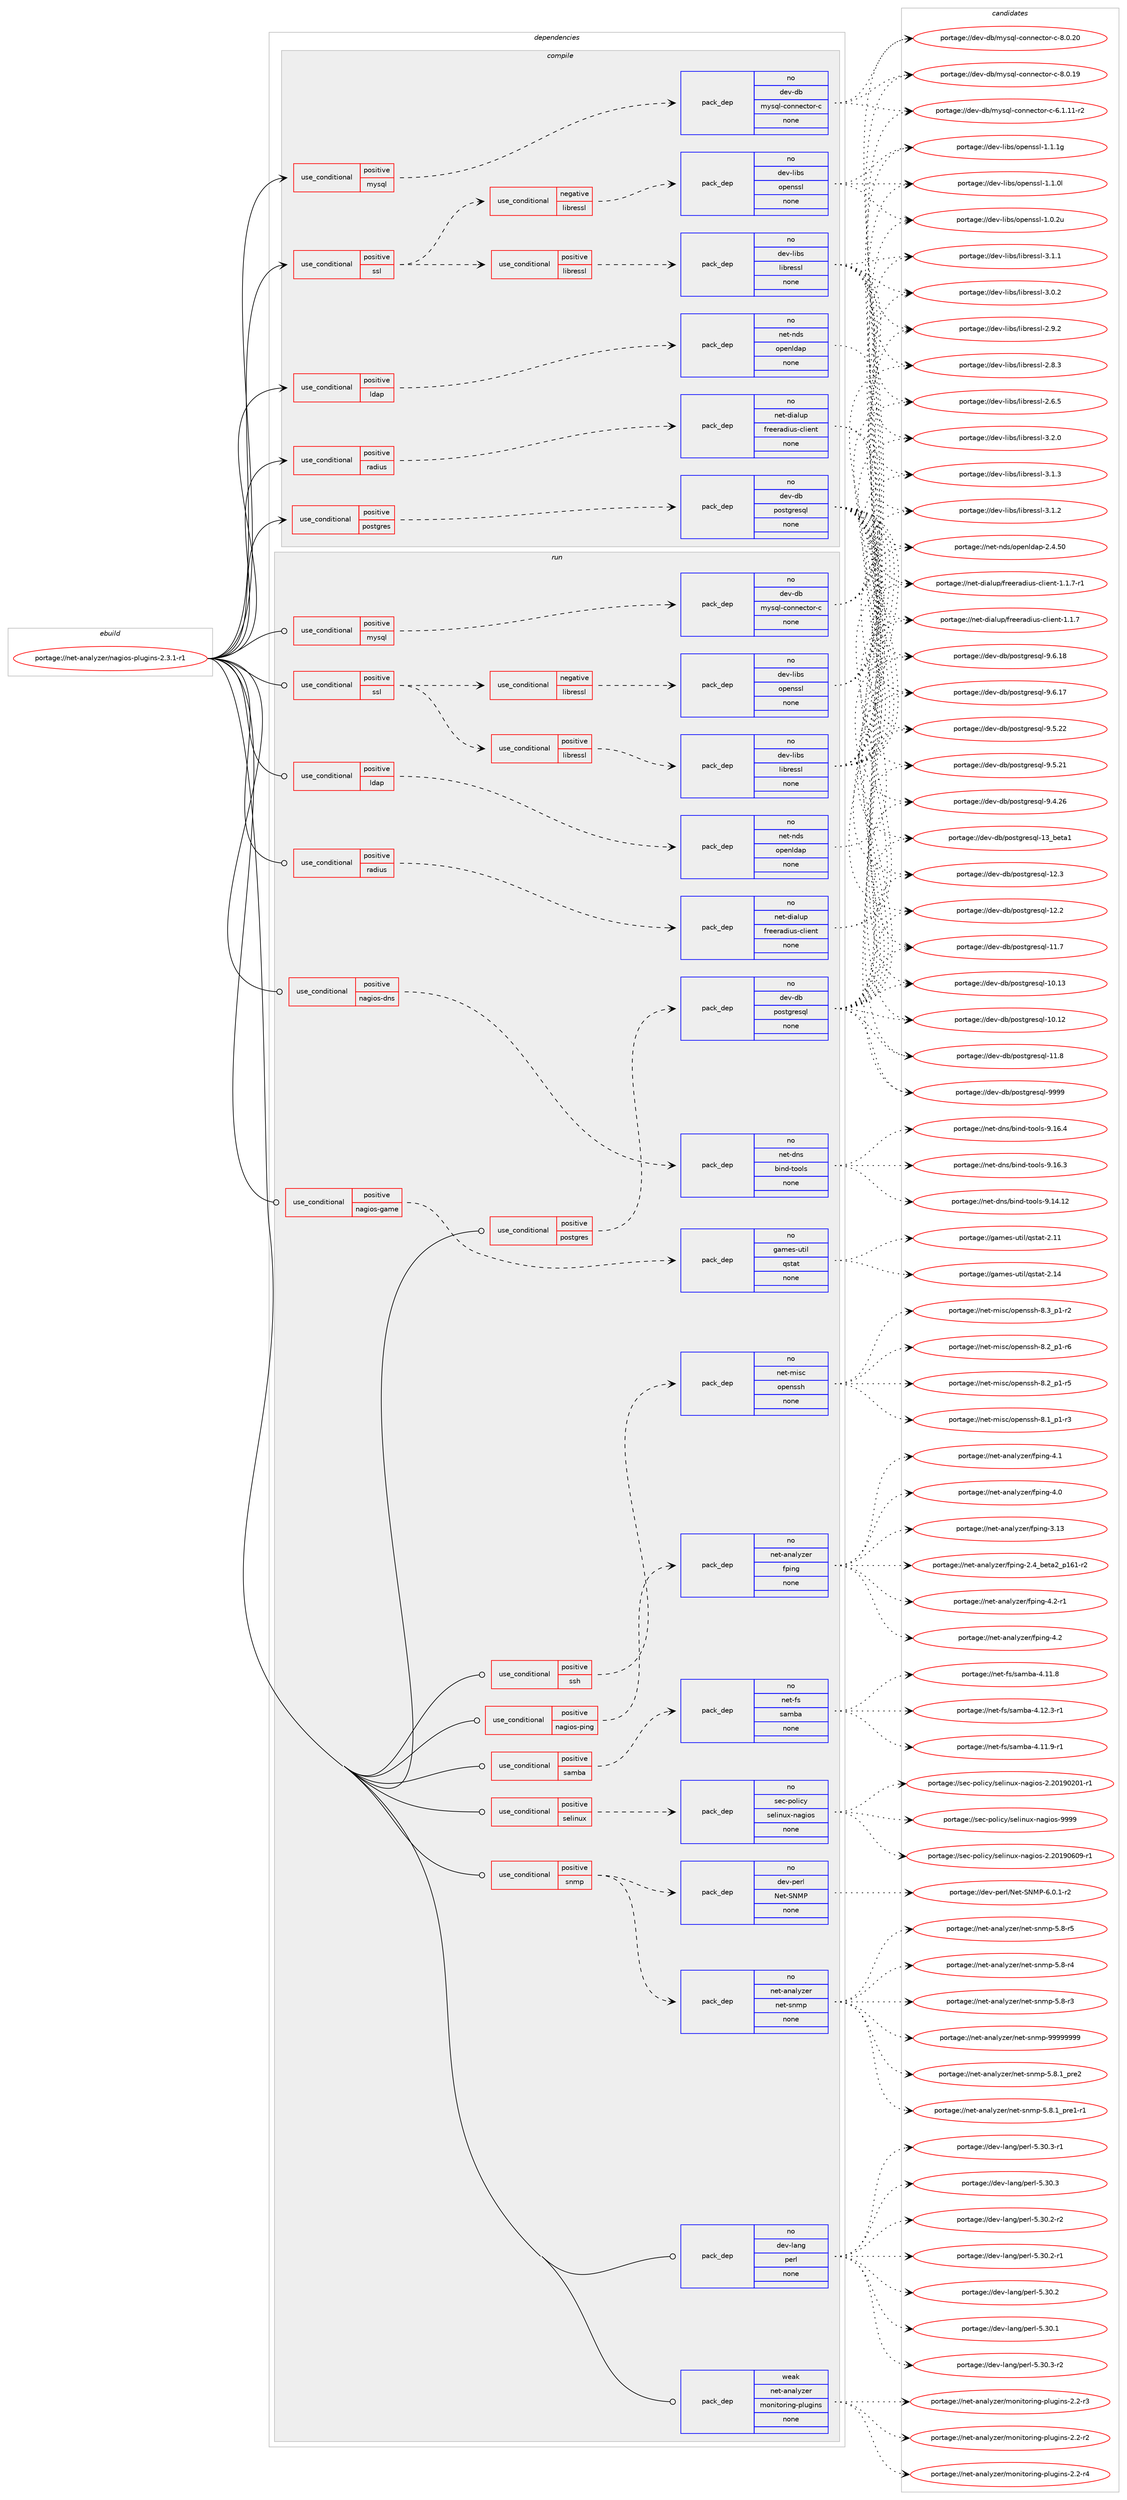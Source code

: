 digraph prolog {

# *************
# Graph options
# *************

newrank=true;
concentrate=true;
compound=true;
graph [rankdir=LR,fontname=Helvetica,fontsize=10,ranksep=1.5];#, ranksep=2.5, nodesep=0.2];
edge  [arrowhead=vee];
node  [fontname=Helvetica,fontsize=10];

# **********
# The ebuild
# **********

subgraph cluster_leftcol {
color=gray;
rank=same;
label=<<i>ebuild</i>>;
id [label="portage://net-analyzer/nagios-plugins-2.3.1-r1", color=red, width=4, href="../net-analyzer/nagios-plugins-2.3.1-r1.svg"];
}

# ****************
# The dependencies
# ****************

subgraph cluster_midcol {
color=gray;
label=<<i>dependencies</i>>;
subgraph cluster_compile {
fillcolor="#eeeeee";
style=filled;
label=<<i>compile</i>>;
subgraph cond921 {
dependency7381 [label=<<TABLE BORDER="0" CELLBORDER="1" CELLSPACING="0" CELLPADDING="4"><TR><TD ROWSPAN="3" CELLPADDING="10">use_conditional</TD></TR><TR><TD>positive</TD></TR><TR><TD>ldap</TD></TR></TABLE>>, shape=none, color=red];
subgraph pack6382 {
dependency7382 [label=<<TABLE BORDER="0" CELLBORDER="1" CELLSPACING="0" CELLPADDING="4" WIDTH="220"><TR><TD ROWSPAN="6" CELLPADDING="30">pack_dep</TD></TR><TR><TD WIDTH="110">no</TD></TR><TR><TD>net-nds</TD></TR><TR><TD>openldap</TD></TR><TR><TD>none</TD></TR><TR><TD></TD></TR></TABLE>>, shape=none, color=blue];
}
dependency7381:e -> dependency7382:w [weight=20,style="dashed",arrowhead="vee"];
}
id:e -> dependency7381:w [weight=20,style="solid",arrowhead="vee"];
subgraph cond922 {
dependency7383 [label=<<TABLE BORDER="0" CELLBORDER="1" CELLSPACING="0" CELLPADDING="4"><TR><TD ROWSPAN="3" CELLPADDING="10">use_conditional</TD></TR><TR><TD>positive</TD></TR><TR><TD>mysql</TD></TR></TABLE>>, shape=none, color=red];
subgraph pack6383 {
dependency7384 [label=<<TABLE BORDER="0" CELLBORDER="1" CELLSPACING="0" CELLPADDING="4" WIDTH="220"><TR><TD ROWSPAN="6" CELLPADDING="30">pack_dep</TD></TR><TR><TD WIDTH="110">no</TD></TR><TR><TD>dev-db</TD></TR><TR><TD>mysql-connector-c</TD></TR><TR><TD>none</TD></TR><TR><TD></TD></TR></TABLE>>, shape=none, color=blue];
}
dependency7383:e -> dependency7384:w [weight=20,style="dashed",arrowhead="vee"];
}
id:e -> dependency7383:w [weight=20,style="solid",arrowhead="vee"];
subgraph cond923 {
dependency7385 [label=<<TABLE BORDER="0" CELLBORDER="1" CELLSPACING="0" CELLPADDING="4"><TR><TD ROWSPAN="3" CELLPADDING="10">use_conditional</TD></TR><TR><TD>positive</TD></TR><TR><TD>postgres</TD></TR></TABLE>>, shape=none, color=red];
subgraph pack6384 {
dependency7386 [label=<<TABLE BORDER="0" CELLBORDER="1" CELLSPACING="0" CELLPADDING="4" WIDTH="220"><TR><TD ROWSPAN="6" CELLPADDING="30">pack_dep</TD></TR><TR><TD WIDTH="110">no</TD></TR><TR><TD>dev-db</TD></TR><TR><TD>postgresql</TD></TR><TR><TD>none</TD></TR><TR><TD></TD></TR></TABLE>>, shape=none, color=blue];
}
dependency7385:e -> dependency7386:w [weight=20,style="dashed",arrowhead="vee"];
}
id:e -> dependency7385:w [weight=20,style="solid",arrowhead="vee"];
subgraph cond924 {
dependency7387 [label=<<TABLE BORDER="0" CELLBORDER="1" CELLSPACING="0" CELLPADDING="4"><TR><TD ROWSPAN="3" CELLPADDING="10">use_conditional</TD></TR><TR><TD>positive</TD></TR><TR><TD>radius</TD></TR></TABLE>>, shape=none, color=red];
subgraph pack6385 {
dependency7388 [label=<<TABLE BORDER="0" CELLBORDER="1" CELLSPACING="0" CELLPADDING="4" WIDTH="220"><TR><TD ROWSPAN="6" CELLPADDING="30">pack_dep</TD></TR><TR><TD WIDTH="110">no</TD></TR><TR><TD>net-dialup</TD></TR><TR><TD>freeradius-client</TD></TR><TR><TD>none</TD></TR><TR><TD></TD></TR></TABLE>>, shape=none, color=blue];
}
dependency7387:e -> dependency7388:w [weight=20,style="dashed",arrowhead="vee"];
}
id:e -> dependency7387:w [weight=20,style="solid",arrowhead="vee"];
subgraph cond925 {
dependency7389 [label=<<TABLE BORDER="0" CELLBORDER="1" CELLSPACING="0" CELLPADDING="4"><TR><TD ROWSPAN="3" CELLPADDING="10">use_conditional</TD></TR><TR><TD>positive</TD></TR><TR><TD>ssl</TD></TR></TABLE>>, shape=none, color=red];
subgraph cond926 {
dependency7390 [label=<<TABLE BORDER="0" CELLBORDER="1" CELLSPACING="0" CELLPADDING="4"><TR><TD ROWSPAN="3" CELLPADDING="10">use_conditional</TD></TR><TR><TD>negative</TD></TR><TR><TD>libressl</TD></TR></TABLE>>, shape=none, color=red];
subgraph pack6386 {
dependency7391 [label=<<TABLE BORDER="0" CELLBORDER="1" CELLSPACING="0" CELLPADDING="4" WIDTH="220"><TR><TD ROWSPAN="6" CELLPADDING="30">pack_dep</TD></TR><TR><TD WIDTH="110">no</TD></TR><TR><TD>dev-libs</TD></TR><TR><TD>openssl</TD></TR><TR><TD>none</TD></TR><TR><TD></TD></TR></TABLE>>, shape=none, color=blue];
}
dependency7390:e -> dependency7391:w [weight=20,style="dashed",arrowhead="vee"];
}
dependency7389:e -> dependency7390:w [weight=20,style="dashed",arrowhead="vee"];
subgraph cond927 {
dependency7392 [label=<<TABLE BORDER="0" CELLBORDER="1" CELLSPACING="0" CELLPADDING="4"><TR><TD ROWSPAN="3" CELLPADDING="10">use_conditional</TD></TR><TR><TD>positive</TD></TR><TR><TD>libressl</TD></TR></TABLE>>, shape=none, color=red];
subgraph pack6387 {
dependency7393 [label=<<TABLE BORDER="0" CELLBORDER="1" CELLSPACING="0" CELLPADDING="4" WIDTH="220"><TR><TD ROWSPAN="6" CELLPADDING="30">pack_dep</TD></TR><TR><TD WIDTH="110">no</TD></TR><TR><TD>dev-libs</TD></TR><TR><TD>libressl</TD></TR><TR><TD>none</TD></TR><TR><TD></TD></TR></TABLE>>, shape=none, color=blue];
}
dependency7392:e -> dependency7393:w [weight=20,style="dashed",arrowhead="vee"];
}
dependency7389:e -> dependency7392:w [weight=20,style="dashed",arrowhead="vee"];
}
id:e -> dependency7389:w [weight=20,style="solid",arrowhead="vee"];
}
subgraph cluster_compileandrun {
fillcolor="#eeeeee";
style=filled;
label=<<i>compile and run</i>>;
}
subgraph cluster_run {
fillcolor="#eeeeee";
style=filled;
label=<<i>run</i>>;
subgraph cond928 {
dependency7394 [label=<<TABLE BORDER="0" CELLBORDER="1" CELLSPACING="0" CELLPADDING="4"><TR><TD ROWSPAN="3" CELLPADDING="10">use_conditional</TD></TR><TR><TD>positive</TD></TR><TR><TD>ldap</TD></TR></TABLE>>, shape=none, color=red];
subgraph pack6388 {
dependency7395 [label=<<TABLE BORDER="0" CELLBORDER="1" CELLSPACING="0" CELLPADDING="4" WIDTH="220"><TR><TD ROWSPAN="6" CELLPADDING="30">pack_dep</TD></TR><TR><TD WIDTH="110">no</TD></TR><TR><TD>net-nds</TD></TR><TR><TD>openldap</TD></TR><TR><TD>none</TD></TR><TR><TD></TD></TR></TABLE>>, shape=none, color=blue];
}
dependency7394:e -> dependency7395:w [weight=20,style="dashed",arrowhead="vee"];
}
id:e -> dependency7394:w [weight=20,style="solid",arrowhead="odot"];
subgraph cond929 {
dependency7396 [label=<<TABLE BORDER="0" CELLBORDER="1" CELLSPACING="0" CELLPADDING="4"><TR><TD ROWSPAN="3" CELLPADDING="10">use_conditional</TD></TR><TR><TD>positive</TD></TR><TR><TD>mysql</TD></TR></TABLE>>, shape=none, color=red];
subgraph pack6389 {
dependency7397 [label=<<TABLE BORDER="0" CELLBORDER="1" CELLSPACING="0" CELLPADDING="4" WIDTH="220"><TR><TD ROWSPAN="6" CELLPADDING="30">pack_dep</TD></TR><TR><TD WIDTH="110">no</TD></TR><TR><TD>dev-db</TD></TR><TR><TD>mysql-connector-c</TD></TR><TR><TD>none</TD></TR><TR><TD></TD></TR></TABLE>>, shape=none, color=blue];
}
dependency7396:e -> dependency7397:w [weight=20,style="dashed",arrowhead="vee"];
}
id:e -> dependency7396:w [weight=20,style="solid",arrowhead="odot"];
subgraph cond930 {
dependency7398 [label=<<TABLE BORDER="0" CELLBORDER="1" CELLSPACING="0" CELLPADDING="4"><TR><TD ROWSPAN="3" CELLPADDING="10">use_conditional</TD></TR><TR><TD>positive</TD></TR><TR><TD>nagios-dns</TD></TR></TABLE>>, shape=none, color=red];
subgraph pack6390 {
dependency7399 [label=<<TABLE BORDER="0" CELLBORDER="1" CELLSPACING="0" CELLPADDING="4" WIDTH="220"><TR><TD ROWSPAN="6" CELLPADDING="30">pack_dep</TD></TR><TR><TD WIDTH="110">no</TD></TR><TR><TD>net-dns</TD></TR><TR><TD>bind-tools</TD></TR><TR><TD>none</TD></TR><TR><TD></TD></TR></TABLE>>, shape=none, color=blue];
}
dependency7398:e -> dependency7399:w [weight=20,style="dashed",arrowhead="vee"];
}
id:e -> dependency7398:w [weight=20,style="solid",arrowhead="odot"];
subgraph cond931 {
dependency7400 [label=<<TABLE BORDER="0" CELLBORDER="1" CELLSPACING="0" CELLPADDING="4"><TR><TD ROWSPAN="3" CELLPADDING="10">use_conditional</TD></TR><TR><TD>positive</TD></TR><TR><TD>nagios-game</TD></TR></TABLE>>, shape=none, color=red];
subgraph pack6391 {
dependency7401 [label=<<TABLE BORDER="0" CELLBORDER="1" CELLSPACING="0" CELLPADDING="4" WIDTH="220"><TR><TD ROWSPAN="6" CELLPADDING="30">pack_dep</TD></TR><TR><TD WIDTH="110">no</TD></TR><TR><TD>games-util</TD></TR><TR><TD>qstat</TD></TR><TR><TD>none</TD></TR><TR><TD></TD></TR></TABLE>>, shape=none, color=blue];
}
dependency7400:e -> dependency7401:w [weight=20,style="dashed",arrowhead="vee"];
}
id:e -> dependency7400:w [weight=20,style="solid",arrowhead="odot"];
subgraph cond932 {
dependency7402 [label=<<TABLE BORDER="0" CELLBORDER="1" CELLSPACING="0" CELLPADDING="4"><TR><TD ROWSPAN="3" CELLPADDING="10">use_conditional</TD></TR><TR><TD>positive</TD></TR><TR><TD>nagios-ping</TD></TR></TABLE>>, shape=none, color=red];
subgraph pack6392 {
dependency7403 [label=<<TABLE BORDER="0" CELLBORDER="1" CELLSPACING="0" CELLPADDING="4" WIDTH="220"><TR><TD ROWSPAN="6" CELLPADDING="30">pack_dep</TD></TR><TR><TD WIDTH="110">no</TD></TR><TR><TD>net-analyzer</TD></TR><TR><TD>fping</TD></TR><TR><TD>none</TD></TR><TR><TD></TD></TR></TABLE>>, shape=none, color=blue];
}
dependency7402:e -> dependency7403:w [weight=20,style="dashed",arrowhead="vee"];
}
id:e -> dependency7402:w [weight=20,style="solid",arrowhead="odot"];
subgraph cond933 {
dependency7404 [label=<<TABLE BORDER="0" CELLBORDER="1" CELLSPACING="0" CELLPADDING="4"><TR><TD ROWSPAN="3" CELLPADDING="10">use_conditional</TD></TR><TR><TD>positive</TD></TR><TR><TD>postgres</TD></TR></TABLE>>, shape=none, color=red];
subgraph pack6393 {
dependency7405 [label=<<TABLE BORDER="0" CELLBORDER="1" CELLSPACING="0" CELLPADDING="4" WIDTH="220"><TR><TD ROWSPAN="6" CELLPADDING="30">pack_dep</TD></TR><TR><TD WIDTH="110">no</TD></TR><TR><TD>dev-db</TD></TR><TR><TD>postgresql</TD></TR><TR><TD>none</TD></TR><TR><TD></TD></TR></TABLE>>, shape=none, color=blue];
}
dependency7404:e -> dependency7405:w [weight=20,style="dashed",arrowhead="vee"];
}
id:e -> dependency7404:w [weight=20,style="solid",arrowhead="odot"];
subgraph cond934 {
dependency7406 [label=<<TABLE BORDER="0" CELLBORDER="1" CELLSPACING="0" CELLPADDING="4"><TR><TD ROWSPAN="3" CELLPADDING="10">use_conditional</TD></TR><TR><TD>positive</TD></TR><TR><TD>radius</TD></TR></TABLE>>, shape=none, color=red];
subgraph pack6394 {
dependency7407 [label=<<TABLE BORDER="0" CELLBORDER="1" CELLSPACING="0" CELLPADDING="4" WIDTH="220"><TR><TD ROWSPAN="6" CELLPADDING="30">pack_dep</TD></TR><TR><TD WIDTH="110">no</TD></TR><TR><TD>net-dialup</TD></TR><TR><TD>freeradius-client</TD></TR><TR><TD>none</TD></TR><TR><TD></TD></TR></TABLE>>, shape=none, color=blue];
}
dependency7406:e -> dependency7407:w [weight=20,style="dashed",arrowhead="vee"];
}
id:e -> dependency7406:w [weight=20,style="solid",arrowhead="odot"];
subgraph cond935 {
dependency7408 [label=<<TABLE BORDER="0" CELLBORDER="1" CELLSPACING="0" CELLPADDING="4"><TR><TD ROWSPAN="3" CELLPADDING="10">use_conditional</TD></TR><TR><TD>positive</TD></TR><TR><TD>samba</TD></TR></TABLE>>, shape=none, color=red];
subgraph pack6395 {
dependency7409 [label=<<TABLE BORDER="0" CELLBORDER="1" CELLSPACING="0" CELLPADDING="4" WIDTH="220"><TR><TD ROWSPAN="6" CELLPADDING="30">pack_dep</TD></TR><TR><TD WIDTH="110">no</TD></TR><TR><TD>net-fs</TD></TR><TR><TD>samba</TD></TR><TR><TD>none</TD></TR><TR><TD></TD></TR></TABLE>>, shape=none, color=blue];
}
dependency7408:e -> dependency7409:w [weight=20,style="dashed",arrowhead="vee"];
}
id:e -> dependency7408:w [weight=20,style="solid",arrowhead="odot"];
subgraph cond936 {
dependency7410 [label=<<TABLE BORDER="0" CELLBORDER="1" CELLSPACING="0" CELLPADDING="4"><TR><TD ROWSPAN="3" CELLPADDING="10">use_conditional</TD></TR><TR><TD>positive</TD></TR><TR><TD>selinux</TD></TR></TABLE>>, shape=none, color=red];
subgraph pack6396 {
dependency7411 [label=<<TABLE BORDER="0" CELLBORDER="1" CELLSPACING="0" CELLPADDING="4" WIDTH="220"><TR><TD ROWSPAN="6" CELLPADDING="30">pack_dep</TD></TR><TR><TD WIDTH="110">no</TD></TR><TR><TD>sec-policy</TD></TR><TR><TD>selinux-nagios</TD></TR><TR><TD>none</TD></TR><TR><TD></TD></TR></TABLE>>, shape=none, color=blue];
}
dependency7410:e -> dependency7411:w [weight=20,style="dashed",arrowhead="vee"];
}
id:e -> dependency7410:w [weight=20,style="solid",arrowhead="odot"];
subgraph cond937 {
dependency7412 [label=<<TABLE BORDER="0" CELLBORDER="1" CELLSPACING="0" CELLPADDING="4"><TR><TD ROWSPAN="3" CELLPADDING="10">use_conditional</TD></TR><TR><TD>positive</TD></TR><TR><TD>snmp</TD></TR></TABLE>>, shape=none, color=red];
subgraph pack6397 {
dependency7413 [label=<<TABLE BORDER="0" CELLBORDER="1" CELLSPACING="0" CELLPADDING="4" WIDTH="220"><TR><TD ROWSPAN="6" CELLPADDING="30">pack_dep</TD></TR><TR><TD WIDTH="110">no</TD></TR><TR><TD>dev-perl</TD></TR><TR><TD>Net-SNMP</TD></TR><TR><TD>none</TD></TR><TR><TD></TD></TR></TABLE>>, shape=none, color=blue];
}
dependency7412:e -> dependency7413:w [weight=20,style="dashed",arrowhead="vee"];
subgraph pack6398 {
dependency7414 [label=<<TABLE BORDER="0" CELLBORDER="1" CELLSPACING="0" CELLPADDING="4" WIDTH="220"><TR><TD ROWSPAN="6" CELLPADDING="30">pack_dep</TD></TR><TR><TD WIDTH="110">no</TD></TR><TR><TD>net-analyzer</TD></TR><TR><TD>net-snmp</TD></TR><TR><TD>none</TD></TR><TR><TD></TD></TR></TABLE>>, shape=none, color=blue];
}
dependency7412:e -> dependency7414:w [weight=20,style="dashed",arrowhead="vee"];
}
id:e -> dependency7412:w [weight=20,style="solid",arrowhead="odot"];
subgraph cond938 {
dependency7415 [label=<<TABLE BORDER="0" CELLBORDER="1" CELLSPACING="0" CELLPADDING="4"><TR><TD ROWSPAN="3" CELLPADDING="10">use_conditional</TD></TR><TR><TD>positive</TD></TR><TR><TD>ssh</TD></TR></TABLE>>, shape=none, color=red];
subgraph pack6399 {
dependency7416 [label=<<TABLE BORDER="0" CELLBORDER="1" CELLSPACING="0" CELLPADDING="4" WIDTH="220"><TR><TD ROWSPAN="6" CELLPADDING="30">pack_dep</TD></TR><TR><TD WIDTH="110">no</TD></TR><TR><TD>net-misc</TD></TR><TR><TD>openssh</TD></TR><TR><TD>none</TD></TR><TR><TD></TD></TR></TABLE>>, shape=none, color=blue];
}
dependency7415:e -> dependency7416:w [weight=20,style="dashed",arrowhead="vee"];
}
id:e -> dependency7415:w [weight=20,style="solid",arrowhead="odot"];
subgraph cond939 {
dependency7417 [label=<<TABLE BORDER="0" CELLBORDER="1" CELLSPACING="0" CELLPADDING="4"><TR><TD ROWSPAN="3" CELLPADDING="10">use_conditional</TD></TR><TR><TD>positive</TD></TR><TR><TD>ssl</TD></TR></TABLE>>, shape=none, color=red];
subgraph cond940 {
dependency7418 [label=<<TABLE BORDER="0" CELLBORDER="1" CELLSPACING="0" CELLPADDING="4"><TR><TD ROWSPAN="3" CELLPADDING="10">use_conditional</TD></TR><TR><TD>negative</TD></TR><TR><TD>libressl</TD></TR></TABLE>>, shape=none, color=red];
subgraph pack6400 {
dependency7419 [label=<<TABLE BORDER="0" CELLBORDER="1" CELLSPACING="0" CELLPADDING="4" WIDTH="220"><TR><TD ROWSPAN="6" CELLPADDING="30">pack_dep</TD></TR><TR><TD WIDTH="110">no</TD></TR><TR><TD>dev-libs</TD></TR><TR><TD>openssl</TD></TR><TR><TD>none</TD></TR><TR><TD></TD></TR></TABLE>>, shape=none, color=blue];
}
dependency7418:e -> dependency7419:w [weight=20,style="dashed",arrowhead="vee"];
}
dependency7417:e -> dependency7418:w [weight=20,style="dashed",arrowhead="vee"];
subgraph cond941 {
dependency7420 [label=<<TABLE BORDER="0" CELLBORDER="1" CELLSPACING="0" CELLPADDING="4"><TR><TD ROWSPAN="3" CELLPADDING="10">use_conditional</TD></TR><TR><TD>positive</TD></TR><TR><TD>libressl</TD></TR></TABLE>>, shape=none, color=red];
subgraph pack6401 {
dependency7421 [label=<<TABLE BORDER="0" CELLBORDER="1" CELLSPACING="0" CELLPADDING="4" WIDTH="220"><TR><TD ROWSPAN="6" CELLPADDING="30">pack_dep</TD></TR><TR><TD WIDTH="110">no</TD></TR><TR><TD>dev-libs</TD></TR><TR><TD>libressl</TD></TR><TR><TD>none</TD></TR><TR><TD></TD></TR></TABLE>>, shape=none, color=blue];
}
dependency7420:e -> dependency7421:w [weight=20,style="dashed",arrowhead="vee"];
}
dependency7417:e -> dependency7420:w [weight=20,style="dashed",arrowhead="vee"];
}
id:e -> dependency7417:w [weight=20,style="solid",arrowhead="odot"];
subgraph pack6402 {
dependency7422 [label=<<TABLE BORDER="0" CELLBORDER="1" CELLSPACING="0" CELLPADDING="4" WIDTH="220"><TR><TD ROWSPAN="6" CELLPADDING="30">pack_dep</TD></TR><TR><TD WIDTH="110">no</TD></TR><TR><TD>dev-lang</TD></TR><TR><TD>perl</TD></TR><TR><TD>none</TD></TR><TR><TD></TD></TR></TABLE>>, shape=none, color=blue];
}
id:e -> dependency7422:w [weight=20,style="solid",arrowhead="odot"];
subgraph pack6403 {
dependency7423 [label=<<TABLE BORDER="0" CELLBORDER="1" CELLSPACING="0" CELLPADDING="4" WIDTH="220"><TR><TD ROWSPAN="6" CELLPADDING="30">pack_dep</TD></TR><TR><TD WIDTH="110">weak</TD></TR><TR><TD>net-analyzer</TD></TR><TR><TD>monitoring-plugins</TD></TR><TR><TD>none</TD></TR><TR><TD></TD></TR></TABLE>>, shape=none, color=blue];
}
id:e -> dependency7423:w [weight=20,style="solid",arrowhead="odot"];
}
}

# **************
# The candidates
# **************

subgraph cluster_choices {
rank=same;
color=gray;
label=<<i>candidates</i>>;

subgraph choice6382 {
color=black;
nodesep=1;
choice11010111645110100115471111121011101081009711245504652465348 [label="portage://net-nds/openldap-2.4.50", color=red, width=4,href="../net-nds/openldap-2.4.50.svg"];
dependency7382:e -> choice11010111645110100115471111121011101081009711245504652465348:w [style=dotted,weight="100"];
}
subgraph choice6383 {
color=black;
nodesep=1;
choice100101118451009847109121115113108459911111011010199116111114459945564648465048 [label="portage://dev-db/mysql-connector-c-8.0.20", color=red, width=4,href="../dev-db/mysql-connector-c-8.0.20.svg"];
choice100101118451009847109121115113108459911111011010199116111114459945564648464957 [label="portage://dev-db/mysql-connector-c-8.0.19", color=red, width=4,href="../dev-db/mysql-connector-c-8.0.19.svg"];
choice1001011184510098471091211151131084599111110110101991161111144599455446494649494511450 [label="portage://dev-db/mysql-connector-c-6.1.11-r2", color=red, width=4,href="../dev-db/mysql-connector-c-6.1.11-r2.svg"];
dependency7384:e -> choice100101118451009847109121115113108459911111011010199116111114459945564648465048:w [style=dotted,weight="100"];
dependency7384:e -> choice100101118451009847109121115113108459911111011010199116111114459945564648464957:w [style=dotted,weight="100"];
dependency7384:e -> choice1001011184510098471091211151131084599111110110101991161111144599455446494649494511450:w [style=dotted,weight="100"];
}
subgraph choice6384 {
color=black;
nodesep=1;
choice1001011184510098471121111151161031141011151131084557575757 [label="portage://dev-db/postgresql-9999", color=red, width=4,href="../dev-db/postgresql-9999.svg"];
choice10010111845100984711211111511610311410111511310845574654464956 [label="portage://dev-db/postgresql-9.6.18", color=red, width=4,href="../dev-db/postgresql-9.6.18.svg"];
choice10010111845100984711211111511610311410111511310845574654464955 [label="portage://dev-db/postgresql-9.6.17", color=red, width=4,href="../dev-db/postgresql-9.6.17.svg"];
choice10010111845100984711211111511610311410111511310845574653465050 [label="portage://dev-db/postgresql-9.5.22", color=red, width=4,href="../dev-db/postgresql-9.5.22.svg"];
choice10010111845100984711211111511610311410111511310845574653465049 [label="portage://dev-db/postgresql-9.5.21", color=red, width=4,href="../dev-db/postgresql-9.5.21.svg"];
choice10010111845100984711211111511610311410111511310845574652465054 [label="portage://dev-db/postgresql-9.4.26", color=red, width=4,href="../dev-db/postgresql-9.4.26.svg"];
choice10010111845100984711211111511610311410111511310845495195981011169749 [label="portage://dev-db/postgresql-13_beta1", color=red, width=4,href="../dev-db/postgresql-13_beta1.svg"];
choice1001011184510098471121111151161031141011151131084549504651 [label="portage://dev-db/postgresql-12.3", color=red, width=4,href="../dev-db/postgresql-12.3.svg"];
choice1001011184510098471121111151161031141011151131084549504650 [label="portage://dev-db/postgresql-12.2", color=red, width=4,href="../dev-db/postgresql-12.2.svg"];
choice1001011184510098471121111151161031141011151131084549494656 [label="portage://dev-db/postgresql-11.8", color=red, width=4,href="../dev-db/postgresql-11.8.svg"];
choice1001011184510098471121111151161031141011151131084549494655 [label="portage://dev-db/postgresql-11.7", color=red, width=4,href="../dev-db/postgresql-11.7.svg"];
choice100101118451009847112111115116103114101115113108454948464951 [label="portage://dev-db/postgresql-10.13", color=red, width=4,href="../dev-db/postgresql-10.13.svg"];
choice100101118451009847112111115116103114101115113108454948464950 [label="portage://dev-db/postgresql-10.12", color=red, width=4,href="../dev-db/postgresql-10.12.svg"];
dependency7386:e -> choice1001011184510098471121111151161031141011151131084557575757:w [style=dotted,weight="100"];
dependency7386:e -> choice10010111845100984711211111511610311410111511310845574654464956:w [style=dotted,weight="100"];
dependency7386:e -> choice10010111845100984711211111511610311410111511310845574654464955:w [style=dotted,weight="100"];
dependency7386:e -> choice10010111845100984711211111511610311410111511310845574653465050:w [style=dotted,weight="100"];
dependency7386:e -> choice10010111845100984711211111511610311410111511310845574653465049:w [style=dotted,weight="100"];
dependency7386:e -> choice10010111845100984711211111511610311410111511310845574652465054:w [style=dotted,weight="100"];
dependency7386:e -> choice10010111845100984711211111511610311410111511310845495195981011169749:w [style=dotted,weight="100"];
dependency7386:e -> choice1001011184510098471121111151161031141011151131084549504651:w [style=dotted,weight="100"];
dependency7386:e -> choice1001011184510098471121111151161031141011151131084549504650:w [style=dotted,weight="100"];
dependency7386:e -> choice1001011184510098471121111151161031141011151131084549494656:w [style=dotted,weight="100"];
dependency7386:e -> choice1001011184510098471121111151161031141011151131084549494655:w [style=dotted,weight="100"];
dependency7386:e -> choice100101118451009847112111115116103114101115113108454948464951:w [style=dotted,weight="100"];
dependency7386:e -> choice100101118451009847112111115116103114101115113108454948464950:w [style=dotted,weight="100"];
}
subgraph choice6385 {
color=black;
nodesep=1;
choice1101011164510010597108117112471021141011011149710010511711545991081051011101164549464946554511449 [label="portage://net-dialup/freeradius-client-1.1.7-r1", color=red, width=4,href="../net-dialup/freeradius-client-1.1.7-r1.svg"];
choice110101116451001059710811711247102114101101114971001051171154599108105101110116454946494655 [label="portage://net-dialup/freeradius-client-1.1.7", color=red, width=4,href="../net-dialup/freeradius-client-1.1.7.svg"];
dependency7388:e -> choice1101011164510010597108117112471021141011011149710010511711545991081051011101164549464946554511449:w [style=dotted,weight="100"];
dependency7388:e -> choice110101116451001059710811711247102114101101114971001051171154599108105101110116454946494655:w [style=dotted,weight="100"];
}
subgraph choice6386 {
color=black;
nodesep=1;
choice100101118451081059811547111112101110115115108454946494649103 [label="portage://dev-libs/openssl-1.1.1g", color=red, width=4,href="../dev-libs/openssl-1.1.1g.svg"];
choice100101118451081059811547111112101110115115108454946494648108 [label="portage://dev-libs/openssl-1.1.0l", color=red, width=4,href="../dev-libs/openssl-1.1.0l.svg"];
choice100101118451081059811547111112101110115115108454946484650117 [label="portage://dev-libs/openssl-1.0.2u", color=red, width=4,href="../dev-libs/openssl-1.0.2u.svg"];
dependency7391:e -> choice100101118451081059811547111112101110115115108454946494649103:w [style=dotted,weight="100"];
dependency7391:e -> choice100101118451081059811547111112101110115115108454946494648108:w [style=dotted,weight="100"];
dependency7391:e -> choice100101118451081059811547111112101110115115108454946484650117:w [style=dotted,weight="100"];
}
subgraph choice6387 {
color=black;
nodesep=1;
choice10010111845108105981154710810598114101115115108455146504648 [label="portage://dev-libs/libressl-3.2.0", color=red, width=4,href="../dev-libs/libressl-3.2.0.svg"];
choice10010111845108105981154710810598114101115115108455146494651 [label="portage://dev-libs/libressl-3.1.3", color=red, width=4,href="../dev-libs/libressl-3.1.3.svg"];
choice10010111845108105981154710810598114101115115108455146494650 [label="portage://dev-libs/libressl-3.1.2", color=red, width=4,href="../dev-libs/libressl-3.1.2.svg"];
choice10010111845108105981154710810598114101115115108455146494649 [label="portage://dev-libs/libressl-3.1.1", color=red, width=4,href="../dev-libs/libressl-3.1.1.svg"];
choice10010111845108105981154710810598114101115115108455146484650 [label="portage://dev-libs/libressl-3.0.2", color=red, width=4,href="../dev-libs/libressl-3.0.2.svg"];
choice10010111845108105981154710810598114101115115108455046574650 [label="portage://dev-libs/libressl-2.9.2", color=red, width=4,href="../dev-libs/libressl-2.9.2.svg"];
choice10010111845108105981154710810598114101115115108455046564651 [label="portage://dev-libs/libressl-2.8.3", color=red, width=4,href="../dev-libs/libressl-2.8.3.svg"];
choice10010111845108105981154710810598114101115115108455046544653 [label="portage://dev-libs/libressl-2.6.5", color=red, width=4,href="../dev-libs/libressl-2.6.5.svg"];
dependency7393:e -> choice10010111845108105981154710810598114101115115108455146504648:w [style=dotted,weight="100"];
dependency7393:e -> choice10010111845108105981154710810598114101115115108455146494651:w [style=dotted,weight="100"];
dependency7393:e -> choice10010111845108105981154710810598114101115115108455146494650:w [style=dotted,weight="100"];
dependency7393:e -> choice10010111845108105981154710810598114101115115108455146494649:w [style=dotted,weight="100"];
dependency7393:e -> choice10010111845108105981154710810598114101115115108455146484650:w [style=dotted,weight="100"];
dependency7393:e -> choice10010111845108105981154710810598114101115115108455046574650:w [style=dotted,weight="100"];
dependency7393:e -> choice10010111845108105981154710810598114101115115108455046564651:w [style=dotted,weight="100"];
dependency7393:e -> choice10010111845108105981154710810598114101115115108455046544653:w [style=dotted,weight="100"];
}
subgraph choice6388 {
color=black;
nodesep=1;
choice11010111645110100115471111121011101081009711245504652465348 [label="portage://net-nds/openldap-2.4.50", color=red, width=4,href="../net-nds/openldap-2.4.50.svg"];
dependency7395:e -> choice11010111645110100115471111121011101081009711245504652465348:w [style=dotted,weight="100"];
}
subgraph choice6389 {
color=black;
nodesep=1;
choice100101118451009847109121115113108459911111011010199116111114459945564648465048 [label="portage://dev-db/mysql-connector-c-8.0.20", color=red, width=4,href="../dev-db/mysql-connector-c-8.0.20.svg"];
choice100101118451009847109121115113108459911111011010199116111114459945564648464957 [label="portage://dev-db/mysql-connector-c-8.0.19", color=red, width=4,href="../dev-db/mysql-connector-c-8.0.19.svg"];
choice1001011184510098471091211151131084599111110110101991161111144599455446494649494511450 [label="portage://dev-db/mysql-connector-c-6.1.11-r2", color=red, width=4,href="../dev-db/mysql-connector-c-6.1.11-r2.svg"];
dependency7397:e -> choice100101118451009847109121115113108459911111011010199116111114459945564648465048:w [style=dotted,weight="100"];
dependency7397:e -> choice100101118451009847109121115113108459911111011010199116111114459945564648464957:w [style=dotted,weight="100"];
dependency7397:e -> choice1001011184510098471091211151131084599111110110101991161111144599455446494649494511450:w [style=dotted,weight="100"];
}
subgraph choice6390 {
color=black;
nodesep=1;
choice1101011164510011011547981051101004511611111110811545574649544652 [label="portage://net-dns/bind-tools-9.16.4", color=red, width=4,href="../net-dns/bind-tools-9.16.4.svg"];
choice1101011164510011011547981051101004511611111110811545574649544651 [label="portage://net-dns/bind-tools-9.16.3", color=red, width=4,href="../net-dns/bind-tools-9.16.3.svg"];
choice110101116451001101154798105110100451161111111081154557464952464950 [label="portage://net-dns/bind-tools-9.14.12", color=red, width=4,href="../net-dns/bind-tools-9.14.12.svg"];
dependency7399:e -> choice1101011164510011011547981051101004511611111110811545574649544652:w [style=dotted,weight="100"];
dependency7399:e -> choice1101011164510011011547981051101004511611111110811545574649544651:w [style=dotted,weight="100"];
dependency7399:e -> choice110101116451001101154798105110100451161111111081154557464952464950:w [style=dotted,weight="100"];
}
subgraph choice6391 {
color=black;
nodesep=1;
choice103971091011154511711610510847113115116971164550464952 [label="portage://games-util/qstat-2.14", color=red, width=4,href="../games-util/qstat-2.14.svg"];
choice103971091011154511711610510847113115116971164550464949 [label="portage://games-util/qstat-2.11", color=red, width=4,href="../games-util/qstat-2.11.svg"];
dependency7401:e -> choice103971091011154511711610510847113115116971164550464952:w [style=dotted,weight="100"];
dependency7401:e -> choice103971091011154511711610510847113115116971164550464949:w [style=dotted,weight="100"];
}
subgraph choice6392 {
color=black;
nodesep=1;
choice11010111645971109710812112210111447102112105110103455246504511449 [label="portage://net-analyzer/fping-4.2-r1", color=red, width=4,href="../net-analyzer/fping-4.2-r1.svg"];
choice1101011164597110971081211221011144710211210511010345524650 [label="portage://net-analyzer/fping-4.2", color=red, width=4,href="../net-analyzer/fping-4.2.svg"];
choice1101011164597110971081211221011144710211210511010345524649 [label="portage://net-analyzer/fping-4.1", color=red, width=4,href="../net-analyzer/fping-4.1.svg"];
choice1101011164597110971081211221011144710211210511010345524648 [label="portage://net-analyzer/fping-4.0", color=red, width=4,href="../net-analyzer/fping-4.0.svg"];
choice110101116459711097108121122101114471021121051101034551464951 [label="portage://net-analyzer/fping-3.13", color=red, width=4,href="../net-analyzer/fping-3.13.svg"];
choice110101116459711097108121122101114471021121051101034550465295981011169750951124954494511450 [label="portage://net-analyzer/fping-2.4_beta2_p161-r2", color=red, width=4,href="../net-analyzer/fping-2.4_beta2_p161-r2.svg"];
dependency7403:e -> choice11010111645971109710812112210111447102112105110103455246504511449:w [style=dotted,weight="100"];
dependency7403:e -> choice1101011164597110971081211221011144710211210511010345524650:w [style=dotted,weight="100"];
dependency7403:e -> choice1101011164597110971081211221011144710211210511010345524649:w [style=dotted,weight="100"];
dependency7403:e -> choice1101011164597110971081211221011144710211210511010345524648:w [style=dotted,weight="100"];
dependency7403:e -> choice110101116459711097108121122101114471021121051101034551464951:w [style=dotted,weight="100"];
dependency7403:e -> choice110101116459711097108121122101114471021121051101034550465295981011169750951124954494511450:w [style=dotted,weight="100"];
}
subgraph choice6393 {
color=black;
nodesep=1;
choice1001011184510098471121111151161031141011151131084557575757 [label="portage://dev-db/postgresql-9999", color=red, width=4,href="../dev-db/postgresql-9999.svg"];
choice10010111845100984711211111511610311410111511310845574654464956 [label="portage://dev-db/postgresql-9.6.18", color=red, width=4,href="../dev-db/postgresql-9.6.18.svg"];
choice10010111845100984711211111511610311410111511310845574654464955 [label="portage://dev-db/postgresql-9.6.17", color=red, width=4,href="../dev-db/postgresql-9.6.17.svg"];
choice10010111845100984711211111511610311410111511310845574653465050 [label="portage://dev-db/postgresql-9.5.22", color=red, width=4,href="../dev-db/postgresql-9.5.22.svg"];
choice10010111845100984711211111511610311410111511310845574653465049 [label="portage://dev-db/postgresql-9.5.21", color=red, width=4,href="../dev-db/postgresql-9.5.21.svg"];
choice10010111845100984711211111511610311410111511310845574652465054 [label="portage://dev-db/postgresql-9.4.26", color=red, width=4,href="../dev-db/postgresql-9.4.26.svg"];
choice10010111845100984711211111511610311410111511310845495195981011169749 [label="portage://dev-db/postgresql-13_beta1", color=red, width=4,href="../dev-db/postgresql-13_beta1.svg"];
choice1001011184510098471121111151161031141011151131084549504651 [label="portage://dev-db/postgresql-12.3", color=red, width=4,href="../dev-db/postgresql-12.3.svg"];
choice1001011184510098471121111151161031141011151131084549504650 [label="portage://dev-db/postgresql-12.2", color=red, width=4,href="../dev-db/postgresql-12.2.svg"];
choice1001011184510098471121111151161031141011151131084549494656 [label="portage://dev-db/postgresql-11.8", color=red, width=4,href="../dev-db/postgresql-11.8.svg"];
choice1001011184510098471121111151161031141011151131084549494655 [label="portage://dev-db/postgresql-11.7", color=red, width=4,href="../dev-db/postgresql-11.7.svg"];
choice100101118451009847112111115116103114101115113108454948464951 [label="portage://dev-db/postgresql-10.13", color=red, width=4,href="../dev-db/postgresql-10.13.svg"];
choice100101118451009847112111115116103114101115113108454948464950 [label="portage://dev-db/postgresql-10.12", color=red, width=4,href="../dev-db/postgresql-10.12.svg"];
dependency7405:e -> choice1001011184510098471121111151161031141011151131084557575757:w [style=dotted,weight="100"];
dependency7405:e -> choice10010111845100984711211111511610311410111511310845574654464956:w [style=dotted,weight="100"];
dependency7405:e -> choice10010111845100984711211111511610311410111511310845574654464955:w [style=dotted,weight="100"];
dependency7405:e -> choice10010111845100984711211111511610311410111511310845574653465050:w [style=dotted,weight="100"];
dependency7405:e -> choice10010111845100984711211111511610311410111511310845574653465049:w [style=dotted,weight="100"];
dependency7405:e -> choice10010111845100984711211111511610311410111511310845574652465054:w [style=dotted,weight="100"];
dependency7405:e -> choice10010111845100984711211111511610311410111511310845495195981011169749:w [style=dotted,weight="100"];
dependency7405:e -> choice1001011184510098471121111151161031141011151131084549504651:w [style=dotted,weight="100"];
dependency7405:e -> choice1001011184510098471121111151161031141011151131084549504650:w [style=dotted,weight="100"];
dependency7405:e -> choice1001011184510098471121111151161031141011151131084549494656:w [style=dotted,weight="100"];
dependency7405:e -> choice1001011184510098471121111151161031141011151131084549494655:w [style=dotted,weight="100"];
dependency7405:e -> choice100101118451009847112111115116103114101115113108454948464951:w [style=dotted,weight="100"];
dependency7405:e -> choice100101118451009847112111115116103114101115113108454948464950:w [style=dotted,weight="100"];
}
subgraph choice6394 {
color=black;
nodesep=1;
choice1101011164510010597108117112471021141011011149710010511711545991081051011101164549464946554511449 [label="portage://net-dialup/freeradius-client-1.1.7-r1", color=red, width=4,href="../net-dialup/freeradius-client-1.1.7-r1.svg"];
choice110101116451001059710811711247102114101101114971001051171154599108105101110116454946494655 [label="portage://net-dialup/freeradius-client-1.1.7", color=red, width=4,href="../net-dialup/freeradius-client-1.1.7.svg"];
dependency7407:e -> choice1101011164510010597108117112471021141011011149710010511711545991081051011101164549464946554511449:w [style=dotted,weight="100"];
dependency7407:e -> choice110101116451001059710811711247102114101101114971001051171154599108105101110116454946494655:w [style=dotted,weight="100"];
}
subgraph choice6395 {
color=black;
nodesep=1;
choice1101011164510211547115971099897455246495046514511449 [label="portage://net-fs/samba-4.12.3-r1", color=red, width=4,href="../net-fs/samba-4.12.3-r1.svg"];
choice1101011164510211547115971099897455246494946574511449 [label="portage://net-fs/samba-4.11.9-r1", color=red, width=4,href="../net-fs/samba-4.11.9-r1.svg"];
choice110101116451021154711597109989745524649494656 [label="portage://net-fs/samba-4.11.8", color=red, width=4,href="../net-fs/samba-4.11.8.svg"];
dependency7409:e -> choice1101011164510211547115971099897455246495046514511449:w [style=dotted,weight="100"];
dependency7409:e -> choice1101011164510211547115971099897455246494946574511449:w [style=dotted,weight="100"];
dependency7409:e -> choice110101116451021154711597109989745524649494656:w [style=dotted,weight="100"];
}
subgraph choice6396 {
color=black;
nodesep=1;
choice1151019945112111108105991214711510110810511011712045110971031051111154557575757 [label="portage://sec-policy/selinux-nagios-9999", color=red, width=4,href="../sec-policy/selinux-nagios-9999.svg"];
choice11510199451121111081059912147115101108105110117120451109710310511111545504650484957485448574511449 [label="portage://sec-policy/selinux-nagios-2.20190609-r1", color=red, width=4,href="../sec-policy/selinux-nagios-2.20190609-r1.svg"];
choice11510199451121111081059912147115101108105110117120451109710310511111545504650484957485048494511449 [label="portage://sec-policy/selinux-nagios-2.20190201-r1", color=red, width=4,href="../sec-policy/selinux-nagios-2.20190201-r1.svg"];
dependency7411:e -> choice1151019945112111108105991214711510110810511011712045110971031051111154557575757:w [style=dotted,weight="100"];
dependency7411:e -> choice11510199451121111081059912147115101108105110117120451109710310511111545504650484957485448574511449:w [style=dotted,weight="100"];
dependency7411:e -> choice11510199451121111081059912147115101108105110117120451109710310511111545504650484957485048494511449:w [style=dotted,weight="100"];
}
subgraph choice6397 {
color=black;
nodesep=1;
choice10010111845112101114108477810111645837877804554464846494511450 [label="portage://dev-perl/Net-SNMP-6.0.1-r2", color=red, width=4,href="../dev-perl/Net-SNMP-6.0.1-r2.svg"];
dependency7413:e -> choice10010111845112101114108477810111645837877804554464846494511450:w [style=dotted,weight="100"];
}
subgraph choice6398 {
color=black;
nodesep=1;
choice1101011164597110971081211221011144711010111645115110109112455757575757575757 [label="portage://net-analyzer/net-snmp-99999999", color=red, width=4,href="../net-analyzer/net-snmp-99999999.svg"];
choice11010111645971109710812112210111447110101116451151101091124553465646499511211410150 [label="portage://net-analyzer/net-snmp-5.8.1_pre2", color=red, width=4,href="../net-analyzer/net-snmp-5.8.1_pre2.svg"];
choice110101116459711097108121122101114471101011164511511010911245534656464995112114101494511449 [label="portage://net-analyzer/net-snmp-5.8.1_pre1-r1", color=red, width=4,href="../net-analyzer/net-snmp-5.8.1_pre1-r1.svg"];
choice1101011164597110971081211221011144711010111645115110109112455346564511453 [label="portage://net-analyzer/net-snmp-5.8-r5", color=red, width=4,href="../net-analyzer/net-snmp-5.8-r5.svg"];
choice1101011164597110971081211221011144711010111645115110109112455346564511452 [label="portage://net-analyzer/net-snmp-5.8-r4", color=red, width=4,href="../net-analyzer/net-snmp-5.8-r4.svg"];
choice1101011164597110971081211221011144711010111645115110109112455346564511451 [label="portage://net-analyzer/net-snmp-5.8-r3", color=red, width=4,href="../net-analyzer/net-snmp-5.8-r3.svg"];
dependency7414:e -> choice1101011164597110971081211221011144711010111645115110109112455757575757575757:w [style=dotted,weight="100"];
dependency7414:e -> choice11010111645971109710812112210111447110101116451151101091124553465646499511211410150:w [style=dotted,weight="100"];
dependency7414:e -> choice110101116459711097108121122101114471101011164511511010911245534656464995112114101494511449:w [style=dotted,weight="100"];
dependency7414:e -> choice1101011164597110971081211221011144711010111645115110109112455346564511453:w [style=dotted,weight="100"];
dependency7414:e -> choice1101011164597110971081211221011144711010111645115110109112455346564511452:w [style=dotted,weight="100"];
dependency7414:e -> choice1101011164597110971081211221011144711010111645115110109112455346564511451:w [style=dotted,weight="100"];
}
subgraph choice6399 {
color=black;
nodesep=1;
choice1101011164510910511599471111121011101151151044556465195112494511450 [label="portage://net-misc/openssh-8.3_p1-r2", color=red, width=4,href="../net-misc/openssh-8.3_p1-r2.svg"];
choice1101011164510910511599471111121011101151151044556465095112494511454 [label="portage://net-misc/openssh-8.2_p1-r6", color=red, width=4,href="../net-misc/openssh-8.2_p1-r6.svg"];
choice1101011164510910511599471111121011101151151044556465095112494511453 [label="portage://net-misc/openssh-8.2_p1-r5", color=red, width=4,href="../net-misc/openssh-8.2_p1-r5.svg"];
choice1101011164510910511599471111121011101151151044556464995112494511451 [label="portage://net-misc/openssh-8.1_p1-r3", color=red, width=4,href="../net-misc/openssh-8.1_p1-r3.svg"];
dependency7416:e -> choice1101011164510910511599471111121011101151151044556465195112494511450:w [style=dotted,weight="100"];
dependency7416:e -> choice1101011164510910511599471111121011101151151044556465095112494511454:w [style=dotted,weight="100"];
dependency7416:e -> choice1101011164510910511599471111121011101151151044556465095112494511453:w [style=dotted,weight="100"];
dependency7416:e -> choice1101011164510910511599471111121011101151151044556464995112494511451:w [style=dotted,weight="100"];
}
subgraph choice6400 {
color=black;
nodesep=1;
choice100101118451081059811547111112101110115115108454946494649103 [label="portage://dev-libs/openssl-1.1.1g", color=red, width=4,href="../dev-libs/openssl-1.1.1g.svg"];
choice100101118451081059811547111112101110115115108454946494648108 [label="portage://dev-libs/openssl-1.1.0l", color=red, width=4,href="../dev-libs/openssl-1.1.0l.svg"];
choice100101118451081059811547111112101110115115108454946484650117 [label="portage://dev-libs/openssl-1.0.2u", color=red, width=4,href="../dev-libs/openssl-1.0.2u.svg"];
dependency7419:e -> choice100101118451081059811547111112101110115115108454946494649103:w [style=dotted,weight="100"];
dependency7419:e -> choice100101118451081059811547111112101110115115108454946494648108:w [style=dotted,weight="100"];
dependency7419:e -> choice100101118451081059811547111112101110115115108454946484650117:w [style=dotted,weight="100"];
}
subgraph choice6401 {
color=black;
nodesep=1;
choice10010111845108105981154710810598114101115115108455146504648 [label="portage://dev-libs/libressl-3.2.0", color=red, width=4,href="../dev-libs/libressl-3.2.0.svg"];
choice10010111845108105981154710810598114101115115108455146494651 [label="portage://dev-libs/libressl-3.1.3", color=red, width=4,href="../dev-libs/libressl-3.1.3.svg"];
choice10010111845108105981154710810598114101115115108455146494650 [label="portage://dev-libs/libressl-3.1.2", color=red, width=4,href="../dev-libs/libressl-3.1.2.svg"];
choice10010111845108105981154710810598114101115115108455146494649 [label="portage://dev-libs/libressl-3.1.1", color=red, width=4,href="../dev-libs/libressl-3.1.1.svg"];
choice10010111845108105981154710810598114101115115108455146484650 [label="portage://dev-libs/libressl-3.0.2", color=red, width=4,href="../dev-libs/libressl-3.0.2.svg"];
choice10010111845108105981154710810598114101115115108455046574650 [label="portage://dev-libs/libressl-2.9.2", color=red, width=4,href="../dev-libs/libressl-2.9.2.svg"];
choice10010111845108105981154710810598114101115115108455046564651 [label="portage://dev-libs/libressl-2.8.3", color=red, width=4,href="../dev-libs/libressl-2.8.3.svg"];
choice10010111845108105981154710810598114101115115108455046544653 [label="portage://dev-libs/libressl-2.6.5", color=red, width=4,href="../dev-libs/libressl-2.6.5.svg"];
dependency7421:e -> choice10010111845108105981154710810598114101115115108455146504648:w [style=dotted,weight="100"];
dependency7421:e -> choice10010111845108105981154710810598114101115115108455146494651:w [style=dotted,weight="100"];
dependency7421:e -> choice10010111845108105981154710810598114101115115108455146494650:w [style=dotted,weight="100"];
dependency7421:e -> choice10010111845108105981154710810598114101115115108455146494649:w [style=dotted,weight="100"];
dependency7421:e -> choice10010111845108105981154710810598114101115115108455146484650:w [style=dotted,weight="100"];
dependency7421:e -> choice10010111845108105981154710810598114101115115108455046574650:w [style=dotted,weight="100"];
dependency7421:e -> choice10010111845108105981154710810598114101115115108455046564651:w [style=dotted,weight="100"];
dependency7421:e -> choice10010111845108105981154710810598114101115115108455046544653:w [style=dotted,weight="100"];
}
subgraph choice6402 {
color=black;
nodesep=1;
choice100101118451089711010347112101114108455346514846514511450 [label="portage://dev-lang/perl-5.30.3-r2", color=red, width=4,href="../dev-lang/perl-5.30.3-r2.svg"];
choice100101118451089711010347112101114108455346514846514511449 [label="portage://dev-lang/perl-5.30.3-r1", color=red, width=4,href="../dev-lang/perl-5.30.3-r1.svg"];
choice10010111845108971101034711210111410845534651484651 [label="portage://dev-lang/perl-5.30.3", color=red, width=4,href="../dev-lang/perl-5.30.3.svg"];
choice100101118451089711010347112101114108455346514846504511450 [label="portage://dev-lang/perl-5.30.2-r2", color=red, width=4,href="../dev-lang/perl-5.30.2-r2.svg"];
choice100101118451089711010347112101114108455346514846504511449 [label="portage://dev-lang/perl-5.30.2-r1", color=red, width=4,href="../dev-lang/perl-5.30.2-r1.svg"];
choice10010111845108971101034711210111410845534651484650 [label="portage://dev-lang/perl-5.30.2", color=red, width=4,href="../dev-lang/perl-5.30.2.svg"];
choice10010111845108971101034711210111410845534651484649 [label="portage://dev-lang/perl-5.30.1", color=red, width=4,href="../dev-lang/perl-5.30.1.svg"];
dependency7422:e -> choice100101118451089711010347112101114108455346514846514511450:w [style=dotted,weight="100"];
dependency7422:e -> choice100101118451089711010347112101114108455346514846514511449:w [style=dotted,weight="100"];
dependency7422:e -> choice10010111845108971101034711210111410845534651484651:w [style=dotted,weight="100"];
dependency7422:e -> choice100101118451089711010347112101114108455346514846504511450:w [style=dotted,weight="100"];
dependency7422:e -> choice100101118451089711010347112101114108455346514846504511449:w [style=dotted,weight="100"];
dependency7422:e -> choice10010111845108971101034711210111410845534651484650:w [style=dotted,weight="100"];
dependency7422:e -> choice10010111845108971101034711210111410845534651484649:w [style=dotted,weight="100"];
}
subgraph choice6403 {
color=black;
nodesep=1;
choice1101011164597110971081211221011144710911111010511611111410511010345112108117103105110115455046504511452 [label="portage://net-analyzer/monitoring-plugins-2.2-r4", color=red, width=4,href="../net-analyzer/monitoring-plugins-2.2-r4.svg"];
choice1101011164597110971081211221011144710911111010511611111410511010345112108117103105110115455046504511451 [label="portage://net-analyzer/monitoring-plugins-2.2-r3", color=red, width=4,href="../net-analyzer/monitoring-plugins-2.2-r3.svg"];
choice1101011164597110971081211221011144710911111010511611111410511010345112108117103105110115455046504511450 [label="portage://net-analyzer/monitoring-plugins-2.2-r2", color=red, width=4,href="../net-analyzer/monitoring-plugins-2.2-r2.svg"];
dependency7423:e -> choice1101011164597110971081211221011144710911111010511611111410511010345112108117103105110115455046504511452:w [style=dotted,weight="100"];
dependency7423:e -> choice1101011164597110971081211221011144710911111010511611111410511010345112108117103105110115455046504511451:w [style=dotted,weight="100"];
dependency7423:e -> choice1101011164597110971081211221011144710911111010511611111410511010345112108117103105110115455046504511450:w [style=dotted,weight="100"];
}
}

}
